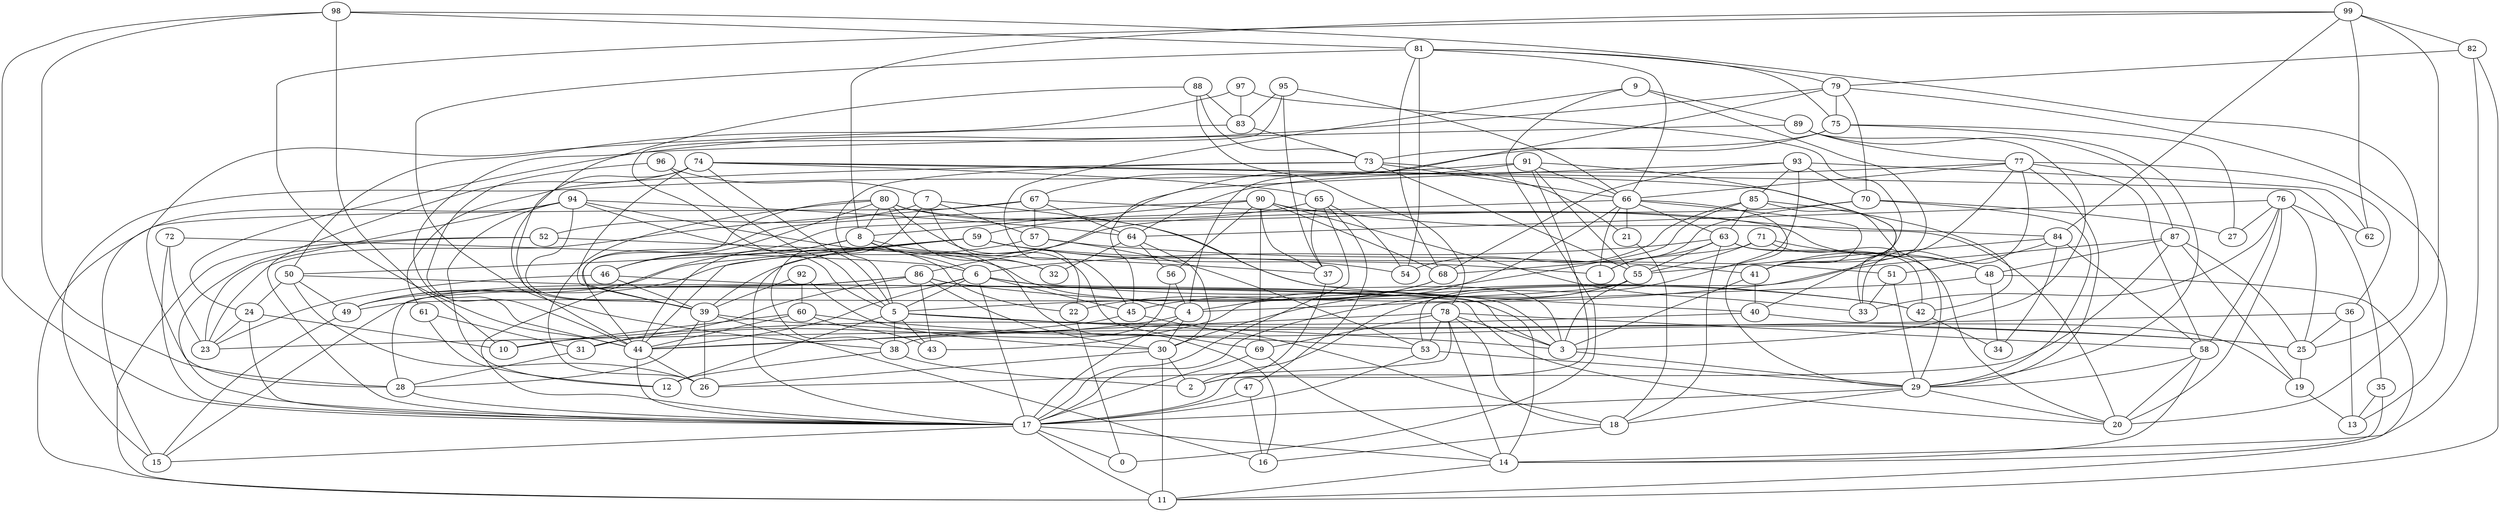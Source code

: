 digraph GG_graph {

subgraph G_graph {
edge [color = black]
"82" -> "79" [dir = none]
"82" -> "14" [dir = none]
"82" -> "11" [dir = none]
"9" -> "0" [dir = none]
"9" -> "41" [dir = none]
"9" -> "89" [dir = none]
"9" -> "45" [dir = none]
"97" -> "50" [dir = none]
"97" -> "83" [dir = none]
"97" -> "41" [dir = none]
"94" -> "12" [dir = none]
"94" -> "39" [dir = none]
"94" -> "4" [dir = none]
"94" -> "22" [dir = none]
"94" -> "23" [dir = none]
"46" -> "23" [dir = none]
"46" -> "3" [dir = none]
"46" -> "39" [dir = none]
"37" -> "2" [dir = none]
"52" -> "17" [dir = none]
"52" -> "37" [dir = none]
"52" -> "11" [dir = none]
"72" -> "6" [dir = none]
"72" -> "17" [dir = none]
"72" -> "23" [dir = none]
"24" -> "10" [dir = none]
"24" -> "17" [dir = none]
"24" -> "23" [dir = none]
"40" -> "19" [dir = none]
"40" -> "10" [dir = none]
"92" -> "30" [dir = none]
"92" -> "60" [dir = none]
"92" -> "39" [dir = none]
"48" -> "34" [dir = none]
"48" -> "11" [dir = none]
"48" -> "4" [dir = none]
"51" -> "29" [dir = none]
"51" -> "33" [dir = none]
"77" -> "33" [dir = none]
"77" -> "29" [dir = none]
"77" -> "66" [dir = none]
"77" -> "64" [dir = none]
"77" -> "58" [dir = none]
"77" -> "53" [dir = none]
"77" -> "36" [dir = none]
"36" -> "13" [dir = none]
"36" -> "25" [dir = none]
"36" -> "23" [dir = none]
"76" -> "27" [dir = none]
"76" -> "20" [dir = none]
"76" -> "62" [dir = none]
"76" -> "25" [dir = none]
"76" -> "33" [dir = none]
"76" -> "64" [dir = none]
"76" -> "58" [dir = none]
"64" -> "56" [dir = none]
"64" -> "30" [dir = none]
"64" -> "32" [dir = none]
"87" -> "25" [dir = none]
"87" -> "2" [dir = none]
"87" -> "19" [dir = none]
"87" -> "48" [dir = none]
"87" -> "5" [dir = none]
"91" -> "40" [dir = none]
"91" -> "55" [dir = none]
"91" -> "45" [dir = none]
"91" -> "2" [dir = none]
"91" -> "15" [dir = none]
"91" -> "66" [dir = none]
"4" -> "17" [dir = none]
"4" -> "31" [dir = none]
"4" -> "30" [dir = none]
"89" -> "77" [dir = none]
"89" -> "24" [dir = none]
"89" -> "3" [dir = none]
"89" -> "87" [dir = none]
"41" -> "40" [dir = none]
"41" -> "3" [dir = none]
"80" -> "48" [dir = none]
"80" -> "32" [dir = none]
"80" -> "69" [dir = none]
"80" -> "26" [dir = none]
"80" -> "8" [dir = none]
"80" -> "46" [dir = none]
"80" -> "39" [dir = none]
"80" -> "40" [dir = none]
"49" -> "15" [dir = none]
"42" -> "34" [dir = none]
"63" -> "42" [dir = none]
"63" -> "18" [dir = none]
"63" -> "55" [dir = none]
"63" -> "6" [dir = none]
"63" -> "20" [dir = none]
"45" -> "18" [dir = none]
"45" -> "44" [dir = none]
"57" -> "53" [dir = none]
"57" -> "49" [dir = none]
"57" -> "41" [dir = none]
"31" -> "28" [dir = none]
"3" -> "29" [dir = none]
"55" -> "49" [dir = none]
"55" -> "30" [dir = none]
"55" -> "3" [dir = none]
"55" -> "17" [dir = none]
"86" -> "3" [dir = none]
"86" -> "31" [dir = none]
"86" -> "28" [dir = none]
"86" -> "42" [dir = none]
"86" -> "30" [dir = none]
"86" -> "43" [dir = none]
"86" -> "49" [dir = none]
"60" -> "10" [dir = none]
"60" -> "53" [dir = none]
"60" -> "43" [dir = none]
"60" -> "44" [dir = none]
"39" -> "16" [dir = none]
"39" -> "28" [dir = none]
"39" -> "26" [dir = none]
"39" -> "25" [dir = none]
"56" -> "38" [dir = none]
"56" -> "4" [dir = none]
"79" -> "4" [dir = none]
"79" -> "70" [dir = none]
"79" -> "44" [dir = none]
"79" -> "75" [dir = none]
"79" -> "13" [dir = none]
"6" -> "14" [dir = none]
"6" -> "17" [dir = none]
"6" -> "15" [dir = none]
"6" -> "42" [dir = none]
"6" -> "5" [dir = none]
"6" -> "44" [dir = none]
"6" -> "45" [dir = none]
"98" -> "25" [dir = none]
"98" -> "81" [dir = none]
"98" -> "17" [dir = none]
"98" -> "28" [dir = none]
"98" -> "10" [dir = none]
"59" -> "44" [dir = none]
"59" -> "1" [dir = none]
"59" -> "51" [dir = none]
"59" -> "49" [dir = none]
"59" -> "17" [dir = none]
"59" -> "50" [dir = none]
"59" -> "54" [dir = none]
"67" -> "64" [dir = none]
"67" -> "57" [dir = none]
"67" -> "23" [dir = none]
"67" -> "20" [dir = none]
"67" -> "11" [dir = none]
"50" -> "26" [dir = none]
"50" -> "49" [dir = none]
"50" -> "20" [dir = none]
"50" -> "24" [dir = none]
"84" -> "55" [dir = none]
"84" -> "51" [dir = none]
"84" -> "58" [dir = none]
"84" -> "34" [dir = none]
"30" -> "2" [dir = none]
"30" -> "26" [dir = none]
"30" -> "11" [dir = none]
"58" -> "29" [dir = none]
"58" -> "14" [dir = none]
"58" -> "20" [dir = none]
"78" -> "44" [dir = none]
"78" -> "18" [dir = none]
"78" -> "3" [dir = none]
"78" -> "69" [dir = none]
"78" -> "26" [dir = none]
"78" -> "58" [dir = none]
"78" -> "53" [dir = none]
"78" -> "14" [dir = none]
"28" -> "17" [dir = none]
"7" -> "3" [dir = none]
"7" -> "52" [dir = none]
"7" -> "57" [dir = none]
"7" -> "22" [dir = none]
"7" -> "38" [dir = none]
"65" -> "47" [dir = none]
"65" -> "54" [dir = none]
"65" -> "37" [dir = none]
"65" -> "59" [dir = none]
"65" -> "17" [dir = none]
"99" -> "82" [dir = none]
"99" -> "84" [dir = none]
"99" -> "20" [dir = none]
"99" -> "44" [dir = none]
"99" -> "8" [dir = none]
"99" -> "62" [dir = none]
"29" -> "20" [dir = none]
"29" -> "18" [dir = none]
"29" -> "17" [dir = none]
"74" -> "5" [dir = none]
"74" -> "35" [dir = none]
"74" -> "17" [dir = none]
"74" -> "44" [dir = none]
"74" -> "33" [dir = none]
"74" -> "39" [dir = none]
"74" -> "65" [dir = none]
"70" -> "1" [dir = none]
"70" -> "29" [dir = none]
"70" -> "27" [dir = none]
"70" -> "39" [dir = none]
"66" -> "43" [dir = none]
"66" -> "46" [dir = none]
"66" -> "21" [dir = none]
"66" -> "29" [dir = none]
"66" -> "63" [dir = none]
"66" -> "41" [dir = none]
"66" -> "1" [dir = none]
"8" -> "17" [dir = none]
"8" -> "16" [dir = none]
"8" -> "44" [dir = none]
"8" -> "32" [dir = none]
"8" -> "6" [dir = none]
"35" -> "13" [dir = none]
"35" -> "14" [dir = none]
"44" -> "26" [dir = none]
"44" -> "17" [dir = none]
"21" -> "18" [dir = none]
"73" -> "61" [dir = none]
"73" -> "66" [dir = none]
"73" -> "5" [dir = none]
"73" -> "55" [dir = none]
"73" -> "21" [dir = none]
"18" -> "16" [dir = none]
"75" -> "67" [dir = none]
"75" -> "73" [dir = none]
"75" -> "29" [dir = none]
"75" -> "27" [dir = none]
"88" -> "39" [dir = none]
"88" -> "73" [dir = none]
"88" -> "78" [dir = none]
"88" -> "83" [dir = none]
"83" -> "28" [dir = none]
"83" -> "73" [dir = none]
"14" -> "11" [dir = none]
"53" -> "17" [dir = none]
"53" -> "29" [dir = none]
"95" -> "37" [dir = none]
"95" -> "83" [dir = none]
"95" -> "5" [dir = none]
"95" -> "66" [dir = none]
"69" -> "17" [dir = none]
"69" -> "14" [dir = none]
"19" -> "13" [dir = none]
"81" -> "75" [dir = none]
"81" -> "79" [dir = none]
"81" -> "68" [dir = none]
"81" -> "66" [dir = none]
"81" -> "54" [dir = none]
"81" -> "38" [dir = none]
"17" -> "11" [dir = none]
"17" -> "14" [dir = none]
"17" -> "15" [dir = none]
"17" -> "0" [dir = none]
"85" -> "41" [dir = none]
"85" -> "4" [dir = none]
"85" -> "54" [dir = none]
"85" -> "63" [dir = none]
"85" -> "42" [dir = none]
"22" -> "0" [dir = none]
"5" -> "12" [dir = none]
"5" -> "43" [dir = none]
"5" -> "25" [dir = none]
"5" -> "38" [dir = none]
"5" -> "3" [dir = none]
"96" -> "7" [dir = none]
"96" -> "5" [dir = none]
"96" -> "44" [dir = none]
"47" -> "17" [dir = none]
"47" -> "16" [dir = none]
"68" -> "22" [dir = none]
"68" -> "45" [dir = none]
"93" -> "86" [dir = none]
"93" -> "62" [dir = none]
"93" -> "17" [dir = none]
"93" -> "85" [dir = none]
"93" -> "68" [dir = none]
"93" -> "70" [dir = none]
"71" -> "55" [dir = none]
"71" -> "48" [dir = none]
"71" -> "29" [dir = none]
"71" -> "68" [dir = none]
"90" -> "68" [dir = none]
"90" -> "56" [dir = none]
"90" -> "44" [dir = none]
"90" -> "8" [dir = none]
"90" -> "33" [dir = none]
"90" -> "84" [dir = none]
"90" -> "37" [dir = none]
"90" -> "69" [dir = none]
"25" -> "19" [dir = none]
"38" -> "2" [dir = none]
"38" -> "12" [dir = none]
"61" -> "31" [dir = none]
"61" -> "12" [dir = none]
"63" -> "1" [dir = none]
"94" -> "15" [dir = none]
"94" -> "64" [dir = none]
}

}
